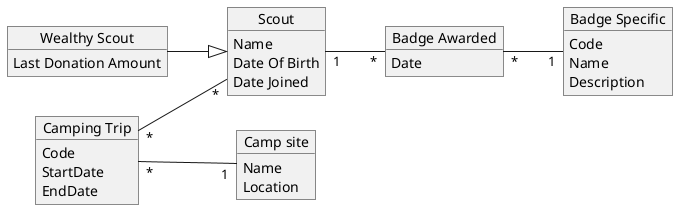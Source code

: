 @startuml
'https://plantuml.com/object-diagram

left to right direction
object "Camping Trip" as camping
camping : Code
camping : StartDate
camping : EndDate

object Scout
Scout : Name
Scout : Date Of Birth
Scout : Date Joined

object "Wealthy Scout" as wealthy
wealthy : Last Donation Amount

object "Camp site" as camp_site
camp_site : Name
camp_site : Location

object "Badge Awarded" as badge_awarded
badge_awarded : Date

object "Badge Specific" as badge_specification
badge_specification : Code
badge_specification : Name
badge_specification : Description

camping "*" -- "*" Scout
camping "*" -- "1" camp_site
Scout "1" -- "*" badge_awarded
badge_awarded "*" -- "1" badge_specification
wealthy --|> Scout


@enduml
